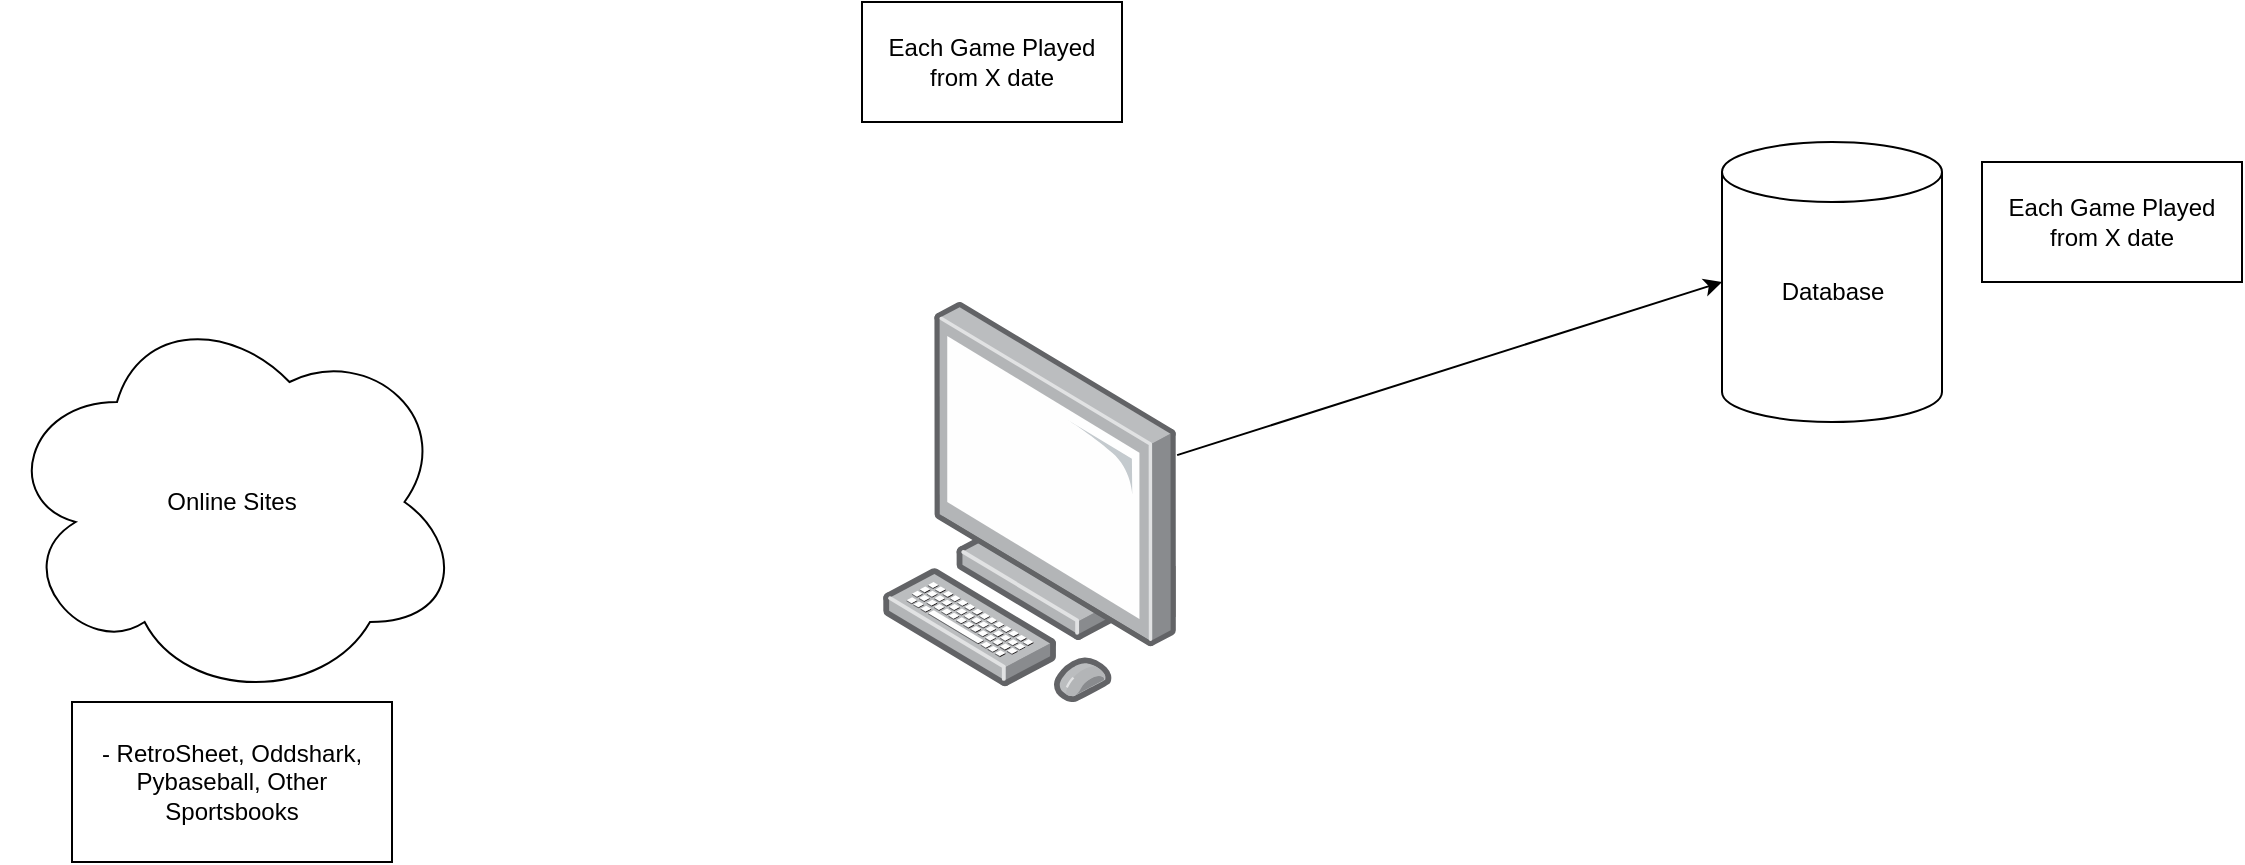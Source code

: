 <mxfile version="21.6.9" type="device">
  <diagram name="Page-1" id="KmWS5GeiAf8H9EETdNvA">
    <mxGraphModel dx="2284" dy="770" grid="1" gridSize="10" guides="1" tooltips="1" connect="1" arrows="1" fold="1" page="1" pageScale="1" pageWidth="850" pageHeight="1100" math="0" shadow="0">
      <root>
        <mxCell id="0" />
        <mxCell id="1" parent="0" />
        <mxCell id="sBXXH9Q479u4e7re9SbL-2" value="" style="shape=cylinder3;whiteSpace=wrap;html=1;boundedLbl=1;backgroundOutline=1;size=15;" vertex="1" parent="1">
          <mxGeometry x="650" y="110" width="110" height="140" as="geometry" />
        </mxCell>
        <mxCell id="sBXXH9Q479u4e7re9SbL-1" value="Database" style="rounded=0;whiteSpace=wrap;html=1;strokeColor=none;" vertex="1" parent="1">
          <mxGeometry x="662.5" y="170" width="85" height="30" as="geometry" />
        </mxCell>
        <mxCell id="sBXXH9Q479u4e7re9SbL-3" value="&lt;p style=&quot;line-height: 120%;&quot;&gt;Each Game Played from X date&lt;br&gt;&lt;/p&gt;" style="rounded=0;whiteSpace=wrap;html=1;strokeColor=default;" vertex="1" parent="1">
          <mxGeometry x="780" y="120" width="130" height="60" as="geometry" />
        </mxCell>
        <mxCell id="sBXXH9Q479u4e7re9SbL-5" value="" style="ellipse;shape=cloud;whiteSpace=wrap;html=1;" vertex="1" parent="1">
          <mxGeometry x="-210" y="190" width="230" height="200" as="geometry" />
        </mxCell>
        <mxCell id="sBXXH9Q479u4e7re9SbL-6" value="Online Sites" style="rounded=0;whiteSpace=wrap;html=1;strokeColor=none;" vertex="1" parent="1">
          <mxGeometry x="-145" y="275" width="100" height="30" as="geometry" />
        </mxCell>
        <mxCell id="sBXXH9Q479u4e7re9SbL-7" value="&lt;p style=&quot;line-height: 120%;&quot;&gt;- RetroSheet, Oddshark, Pybaseball, Other Sportsbooks&lt;/p&gt;" style="rounded=0;whiteSpace=wrap;html=1;strokeColor=default;" vertex="1" parent="1">
          <mxGeometry x="-175" y="390" width="160" height="80" as="geometry" />
        </mxCell>
        <mxCell id="sBXXH9Q479u4e7re9SbL-11" style="rounded=0;orthogonalLoop=1;jettySize=auto;html=1;entryX=0;entryY=0.5;entryDx=0;entryDy=0;entryPerimeter=0;" edge="1" parent="1" source="sBXXH9Q479u4e7re9SbL-9" target="sBXXH9Q479u4e7re9SbL-2">
          <mxGeometry relative="1" as="geometry" />
        </mxCell>
        <mxCell id="sBXXH9Q479u4e7re9SbL-9" value="" style="image;points=[];aspect=fixed;html=1;align=center;shadow=0;dashed=0;image=img/lib/allied_telesis/computer_and_terminals/Personal_Computer.svg;" vertex="1" parent="1">
          <mxGeometry x="230" y="190" width="147.57" height="200" as="geometry" />
        </mxCell>
        <mxCell id="sBXXH9Q479u4e7re9SbL-10" value="&lt;p style=&quot;line-height: 120%;&quot;&gt;Each Game Played from X date&lt;br&gt;&lt;/p&gt;" style="rounded=0;whiteSpace=wrap;html=1;strokeColor=default;" vertex="1" parent="1">
          <mxGeometry x="220" y="40" width="130" height="60" as="geometry" />
        </mxCell>
      </root>
    </mxGraphModel>
  </diagram>
</mxfile>
